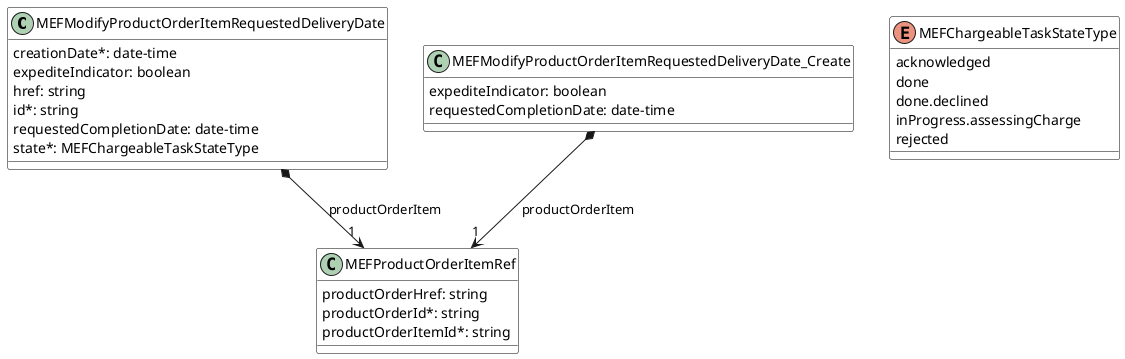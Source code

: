 @startuml
skinparam {
    ClassBackgroundColor White
    ClassBorderColor Black
}

class MEFModifyProductOrderItemRequestedDeliveryDate {

    creationDate*: date-time
    expediteIndicator: boolean
    href: string
    id*: string
    requestedCompletionDate: date-time
    state*: MEFChargeableTaskStateType
}

MEFModifyProductOrderItemRequestedDeliveryDate *-->"1" MEFProductOrderItemRef : productOrderItem



class MEFProductOrderItemRef {

    productOrderHref: string
    productOrderId*: string
    productOrderItemId*: string
}





class MEFModifyProductOrderItemRequestedDeliveryDate_Create {

    expediteIndicator: boolean
    requestedCompletionDate: date-time
}

MEFModifyProductOrderItemRequestedDeliveryDate_Create *-->"1" MEFProductOrderItemRef : productOrderItem

enum MEFChargeableTaskStateType {

    acknowledged
    done
    done.declined
    inProgress.assessingCharge
    rejected
}

@enduml
